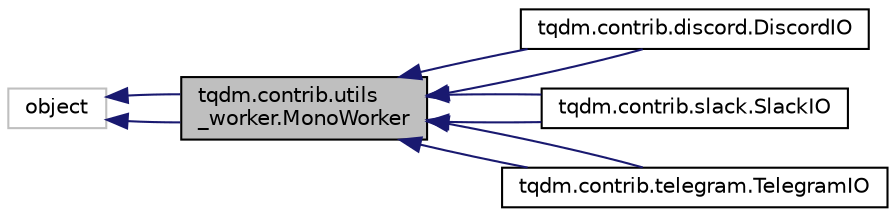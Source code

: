 digraph "tqdm.contrib.utils_worker.MonoWorker"
{
 // LATEX_PDF_SIZE
  edge [fontname="Helvetica",fontsize="10",labelfontname="Helvetica",labelfontsize="10"];
  node [fontname="Helvetica",fontsize="10",shape=record];
  rankdir="LR";
  Node1 [label="tqdm.contrib.utils\l_worker.MonoWorker",height=0.2,width=0.4,color="black", fillcolor="grey75", style="filled", fontcolor="black",tooltip=" "];
  Node2 -> Node1 [dir="back",color="midnightblue",fontsize="10",style="solid",fontname="Helvetica"];
  Node2 [label="object",height=0.2,width=0.4,color="grey75", fillcolor="white", style="filled",tooltip=" "];
  Node2 -> Node1 [dir="back",color="midnightblue",fontsize="10",style="solid",fontname="Helvetica"];
  Node1 -> Node3 [dir="back",color="midnightblue",fontsize="10",style="solid",fontname="Helvetica"];
  Node3 [label="tqdm.contrib.discord.DiscordIO",height=0.2,width=0.4,color="black", fillcolor="white", style="filled",URL="$classtqdm_1_1contrib_1_1discord_1_1DiscordIO.html",tooltip=" "];
  Node1 -> Node3 [dir="back",color="midnightblue",fontsize="10",style="solid",fontname="Helvetica"];
  Node1 -> Node4 [dir="back",color="midnightblue",fontsize="10",style="solid",fontname="Helvetica"];
  Node4 [label="tqdm.contrib.slack.SlackIO",height=0.2,width=0.4,color="black", fillcolor="white", style="filled",URL="$classtqdm_1_1contrib_1_1slack_1_1SlackIO.html",tooltip=" "];
  Node1 -> Node4 [dir="back",color="midnightblue",fontsize="10",style="solid",fontname="Helvetica"];
  Node1 -> Node5 [dir="back",color="midnightblue",fontsize="10",style="solid",fontname="Helvetica"];
  Node5 [label="tqdm.contrib.telegram.TelegramIO",height=0.2,width=0.4,color="black", fillcolor="white", style="filled",URL="$classtqdm_1_1contrib_1_1telegram_1_1TelegramIO.html",tooltip=" "];
  Node1 -> Node5 [dir="back",color="midnightblue",fontsize="10",style="solid",fontname="Helvetica"];
}
